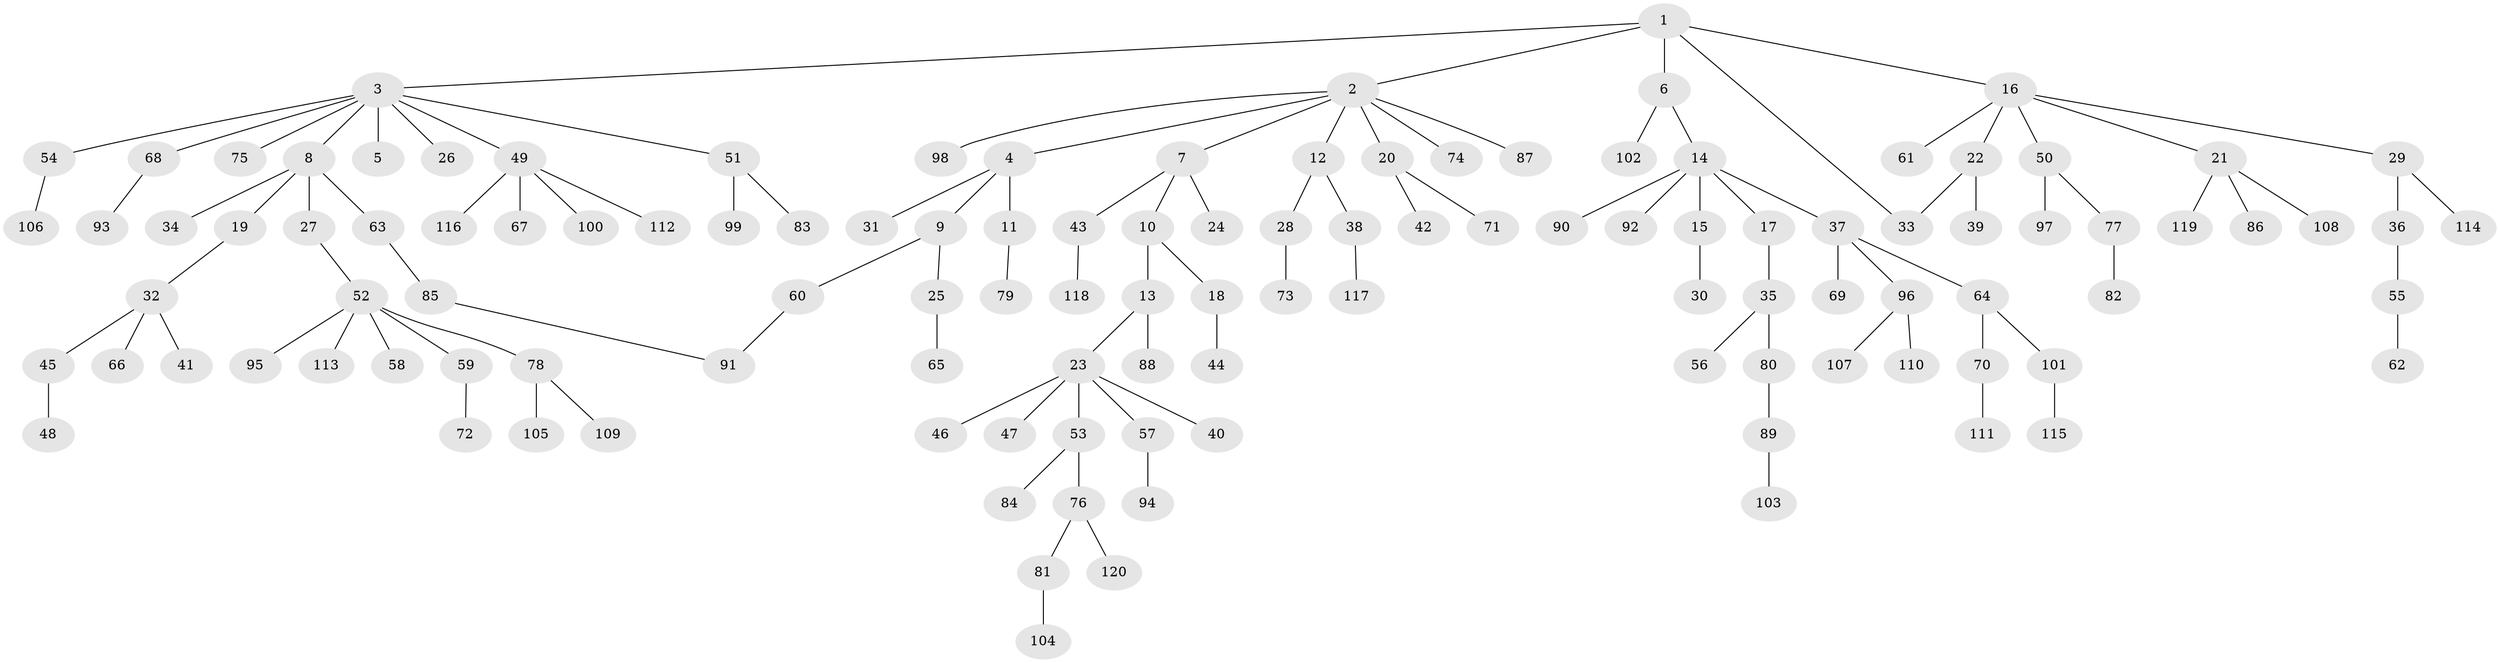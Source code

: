 // coarse degree distribution, {5: 0.027777777777777776, 4: 0.013888888888888888, 2: 0.2638888888888889, 1: 0.625, 3: 0.013888888888888888, 6: 0.013888888888888888, 12: 0.013888888888888888, 17: 0.013888888888888888, 9: 0.013888888888888888}
// Generated by graph-tools (version 1.1) at 2025/44/03/04/25 21:44:57]
// undirected, 120 vertices, 121 edges
graph export_dot {
graph [start="1"]
  node [color=gray90,style=filled];
  1;
  2;
  3;
  4;
  5;
  6;
  7;
  8;
  9;
  10;
  11;
  12;
  13;
  14;
  15;
  16;
  17;
  18;
  19;
  20;
  21;
  22;
  23;
  24;
  25;
  26;
  27;
  28;
  29;
  30;
  31;
  32;
  33;
  34;
  35;
  36;
  37;
  38;
  39;
  40;
  41;
  42;
  43;
  44;
  45;
  46;
  47;
  48;
  49;
  50;
  51;
  52;
  53;
  54;
  55;
  56;
  57;
  58;
  59;
  60;
  61;
  62;
  63;
  64;
  65;
  66;
  67;
  68;
  69;
  70;
  71;
  72;
  73;
  74;
  75;
  76;
  77;
  78;
  79;
  80;
  81;
  82;
  83;
  84;
  85;
  86;
  87;
  88;
  89;
  90;
  91;
  92;
  93;
  94;
  95;
  96;
  97;
  98;
  99;
  100;
  101;
  102;
  103;
  104;
  105;
  106;
  107;
  108;
  109;
  110;
  111;
  112;
  113;
  114;
  115;
  116;
  117;
  118;
  119;
  120;
  1 -- 2;
  1 -- 3;
  1 -- 6;
  1 -- 16;
  1 -- 33;
  2 -- 4;
  2 -- 7;
  2 -- 12;
  2 -- 20;
  2 -- 74;
  2 -- 87;
  2 -- 98;
  3 -- 5;
  3 -- 8;
  3 -- 26;
  3 -- 49;
  3 -- 51;
  3 -- 54;
  3 -- 68;
  3 -- 75;
  4 -- 9;
  4 -- 11;
  4 -- 31;
  6 -- 14;
  6 -- 102;
  7 -- 10;
  7 -- 24;
  7 -- 43;
  8 -- 19;
  8 -- 27;
  8 -- 34;
  8 -- 63;
  9 -- 25;
  9 -- 60;
  10 -- 13;
  10 -- 18;
  11 -- 79;
  12 -- 28;
  12 -- 38;
  13 -- 23;
  13 -- 88;
  14 -- 15;
  14 -- 17;
  14 -- 37;
  14 -- 90;
  14 -- 92;
  15 -- 30;
  16 -- 21;
  16 -- 22;
  16 -- 29;
  16 -- 50;
  16 -- 61;
  17 -- 35;
  18 -- 44;
  19 -- 32;
  20 -- 42;
  20 -- 71;
  21 -- 86;
  21 -- 108;
  21 -- 119;
  22 -- 33;
  22 -- 39;
  23 -- 40;
  23 -- 46;
  23 -- 47;
  23 -- 53;
  23 -- 57;
  25 -- 65;
  27 -- 52;
  28 -- 73;
  29 -- 36;
  29 -- 114;
  32 -- 41;
  32 -- 45;
  32 -- 66;
  35 -- 56;
  35 -- 80;
  36 -- 55;
  37 -- 64;
  37 -- 69;
  37 -- 96;
  38 -- 117;
  43 -- 118;
  45 -- 48;
  49 -- 67;
  49 -- 100;
  49 -- 112;
  49 -- 116;
  50 -- 77;
  50 -- 97;
  51 -- 83;
  51 -- 99;
  52 -- 58;
  52 -- 59;
  52 -- 78;
  52 -- 95;
  52 -- 113;
  53 -- 76;
  53 -- 84;
  54 -- 106;
  55 -- 62;
  57 -- 94;
  59 -- 72;
  60 -- 91;
  63 -- 85;
  64 -- 70;
  64 -- 101;
  68 -- 93;
  70 -- 111;
  76 -- 81;
  76 -- 120;
  77 -- 82;
  78 -- 105;
  78 -- 109;
  80 -- 89;
  81 -- 104;
  85 -- 91;
  89 -- 103;
  96 -- 107;
  96 -- 110;
  101 -- 115;
}

